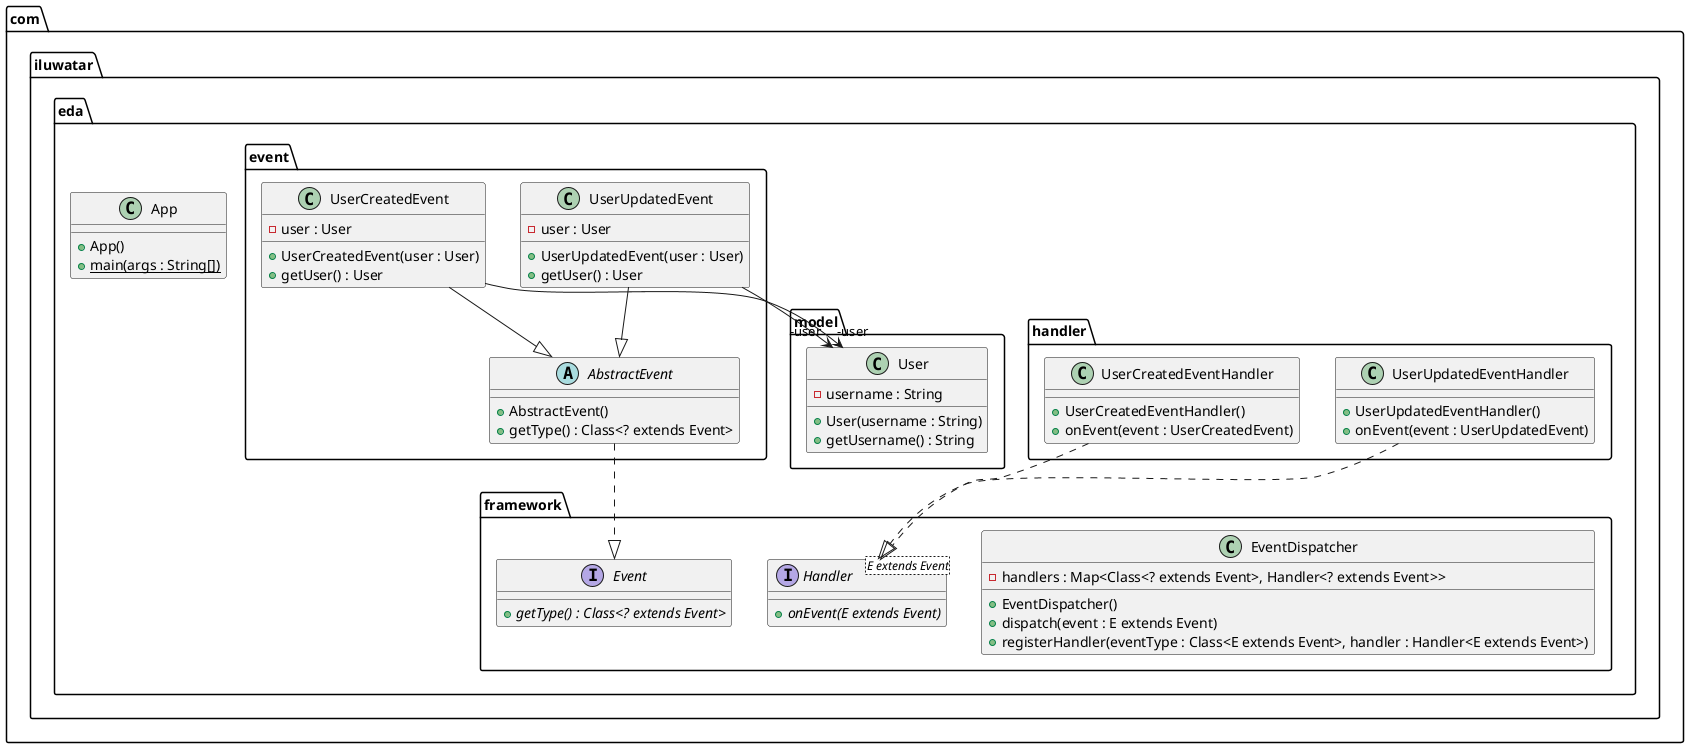 @startuml
package com.iluwatar.eda.handler {
  class UserUpdatedEventHandler {
    + UserUpdatedEventHandler()
    + onEvent(event : UserUpdatedEvent)
  }
  class UserCreatedEventHandler {
    + UserCreatedEventHandler()
    + onEvent(event : UserCreatedEvent)
  }
}
package com.iluwatar.eda.event {
  abstract class AbstractEvent {
    + AbstractEvent()
    + getType() : Class<? extends Event>
  }
  class UserUpdatedEvent {
    - user : User
    + UserUpdatedEvent(user : User)
    + getUser() : User
  }
  class UserCreatedEvent {
    - user : User
    + UserCreatedEvent(user : User)
    + getUser() : User
  }
}
package com.iluwatar.eda.framework {
  class EventDispatcher {
    - handlers : Map<Class<? extends Event>, Handler<? extends Event>>
    + EventDispatcher()
    + dispatch(event : E extends Event)
    + registerHandler(eventType : Class<E extends Event>, handler : Handler<E extends Event>)
  }
  interface Event {
    + getType() : Class<? extends Event> {abstract}
  }
  interface Handler<E extends Event> {
    + onEvent(E extends Event) {abstract}
  }
}
package com.iluwatar.eda.model {
  class User {
    - username : String
    + User(username : String)
    + getUsername() : String
  }
}
package com.iluwatar.eda {
  class App {
    + App()
    + main(args : String[]) {static}
  }
}
UserCreatedEvent -->  "-user" User
UserUpdatedEvent -->  "-user" User
AbstractEvent ..|> Event 
UserUpdatedEventHandler ..|> Handler 
UserCreatedEventHandler ..|> Handler 
UserUpdatedEvent --|> AbstractEvent 
UserCreatedEvent --|> AbstractEvent 
@enduml